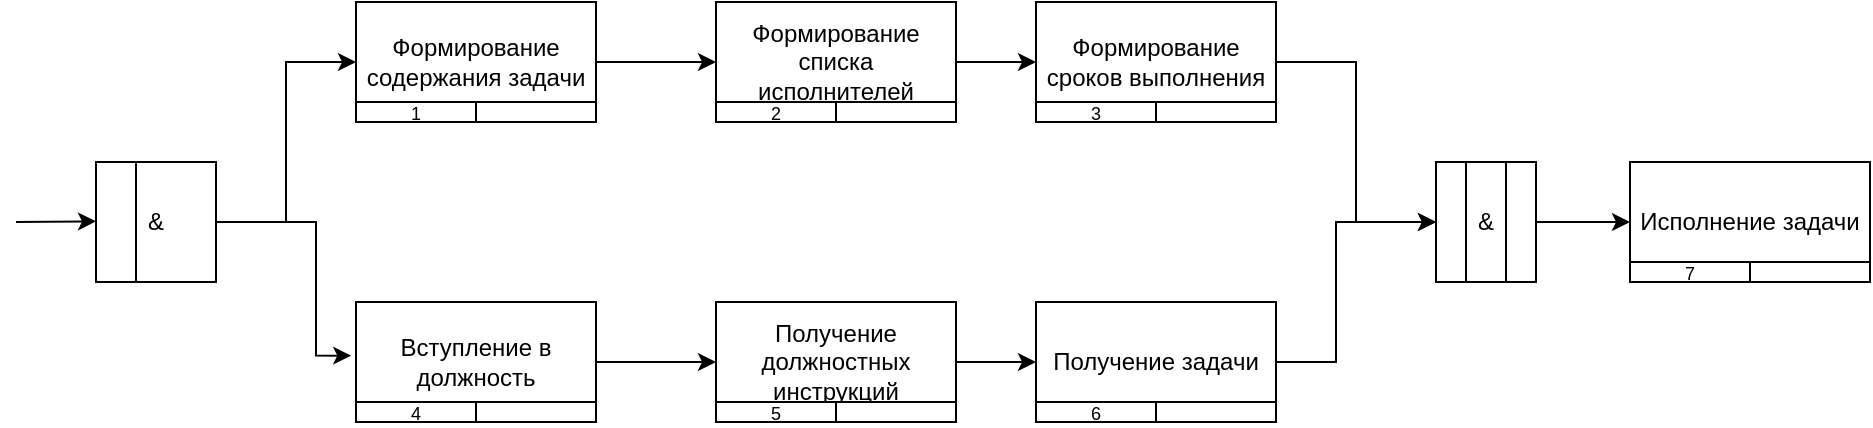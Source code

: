 <mxfile version="22.1.11" type="device">
  <diagram name="Страница — 1" id="LGUD6qhmJhBzkxLMAAoH">
    <mxGraphModel dx="660" dy="377" grid="1" gridSize="10" guides="1" tooltips="1" connect="1" arrows="1" fold="1" page="1" pageScale="1" pageWidth="827" pageHeight="1169" math="0" shadow="0">
      <root>
        <mxCell id="0" />
        <mxCell id="1" parent="0" />
        <mxCell id="uFWnFBS086z3aYGwaoIZ-31" style="edgeStyle=orthogonalEdgeStyle;rounded=0;orthogonalLoop=1;jettySize=auto;html=1;entryX=0;entryY=0.5;entryDx=0;entryDy=0;" edge="1" parent="1" source="uFWnFBS086z3aYGwaoIZ-1" target="uFWnFBS086z3aYGwaoIZ-4">
          <mxGeometry relative="1" as="geometry" />
        </mxCell>
        <mxCell id="uFWnFBS086z3aYGwaoIZ-1" value="&amp;amp;" style="rounded=0;whiteSpace=wrap;html=1;" vertex="1" parent="1">
          <mxGeometry x="60" y="320" width="60" height="60" as="geometry" />
        </mxCell>
        <mxCell id="uFWnFBS086z3aYGwaoIZ-2" value="" style="rounded=0;whiteSpace=wrap;html=1;" vertex="1" parent="1">
          <mxGeometry x="60" y="320" width="20" height="60" as="geometry" />
        </mxCell>
        <mxCell id="uFWnFBS086z3aYGwaoIZ-3" value="" style="endArrow=classic;html=1;rounded=0;" edge="1" parent="1">
          <mxGeometry width="50" height="50" relative="1" as="geometry">
            <mxPoint x="20" y="350" as="sourcePoint" />
            <mxPoint x="60" y="349.66" as="targetPoint" />
          </mxGeometry>
        </mxCell>
        <mxCell id="uFWnFBS086z3aYGwaoIZ-32" style="edgeStyle=orthogonalEdgeStyle;rounded=0;orthogonalLoop=1;jettySize=auto;html=1;entryX=0;entryY=0.5;entryDx=0;entryDy=0;" edge="1" parent="1" source="uFWnFBS086z3aYGwaoIZ-4" target="uFWnFBS086z3aYGwaoIZ-7">
          <mxGeometry relative="1" as="geometry" />
        </mxCell>
        <mxCell id="uFWnFBS086z3aYGwaoIZ-4" value="Формирование содержания задачи" style="rounded=0;whiteSpace=wrap;html=1;" vertex="1" parent="1">
          <mxGeometry x="190" y="240" width="120" height="60" as="geometry" />
        </mxCell>
        <mxCell id="uFWnFBS086z3aYGwaoIZ-5" value="" style="rounded=0;whiteSpace=wrap;html=1;" vertex="1" parent="1">
          <mxGeometry x="250" y="290" width="60" height="10" as="geometry" />
        </mxCell>
        <mxCell id="uFWnFBS086z3aYGwaoIZ-6" value="&lt;font style=&quot;font-size: 9px;&quot;&gt;1&lt;/font&gt;" style="rounded=0;whiteSpace=wrap;html=1;strokeWidth=1;" vertex="1" parent="1">
          <mxGeometry x="190" y="290" width="60" height="10" as="geometry" />
        </mxCell>
        <mxCell id="uFWnFBS086z3aYGwaoIZ-33" style="edgeStyle=orthogonalEdgeStyle;rounded=0;orthogonalLoop=1;jettySize=auto;html=1;entryX=0;entryY=0.5;entryDx=0;entryDy=0;" edge="1" parent="1" source="uFWnFBS086z3aYGwaoIZ-7" target="uFWnFBS086z3aYGwaoIZ-10">
          <mxGeometry relative="1" as="geometry" />
        </mxCell>
        <mxCell id="uFWnFBS086z3aYGwaoIZ-7" value="Формирование списка исполнителей" style="rounded=0;whiteSpace=wrap;html=1;" vertex="1" parent="1">
          <mxGeometry x="370" y="240" width="120" height="60" as="geometry" />
        </mxCell>
        <mxCell id="uFWnFBS086z3aYGwaoIZ-8" value="" style="rounded=0;whiteSpace=wrap;html=1;" vertex="1" parent="1">
          <mxGeometry x="430" y="290" width="60" height="10" as="geometry" />
        </mxCell>
        <mxCell id="uFWnFBS086z3aYGwaoIZ-9" value="&lt;font style=&quot;font-size: 9px;&quot;&gt;2&lt;/font&gt;" style="rounded=0;whiteSpace=wrap;html=1;strokeWidth=1;" vertex="1" parent="1">
          <mxGeometry x="370" y="290" width="60" height="10" as="geometry" />
        </mxCell>
        <mxCell id="uFWnFBS086z3aYGwaoIZ-10" value="Формирование сроков выполнения" style="rounded=0;whiteSpace=wrap;html=1;" vertex="1" parent="1">
          <mxGeometry x="530" y="240" width="120" height="60" as="geometry" />
        </mxCell>
        <mxCell id="uFWnFBS086z3aYGwaoIZ-11" value="" style="rounded=0;whiteSpace=wrap;html=1;" vertex="1" parent="1">
          <mxGeometry x="590" y="290" width="60" height="10" as="geometry" />
        </mxCell>
        <mxCell id="uFWnFBS086z3aYGwaoIZ-12" value="&lt;font style=&quot;font-size: 9px;&quot;&gt;3&lt;/font&gt;" style="rounded=0;whiteSpace=wrap;html=1;strokeWidth=1;" vertex="1" parent="1">
          <mxGeometry x="530" y="290" width="60" height="10" as="geometry" />
        </mxCell>
        <mxCell id="uFWnFBS086z3aYGwaoIZ-35" style="edgeStyle=orthogonalEdgeStyle;rounded=0;orthogonalLoop=1;jettySize=auto;html=1;entryX=0;entryY=0.5;entryDx=0;entryDy=0;" edge="1" parent="1" source="uFWnFBS086z3aYGwaoIZ-22" target="uFWnFBS086z3aYGwaoIZ-25">
          <mxGeometry relative="1" as="geometry" />
        </mxCell>
        <mxCell id="uFWnFBS086z3aYGwaoIZ-22" value="Вступление в должность" style="rounded=0;whiteSpace=wrap;html=1;" vertex="1" parent="1">
          <mxGeometry x="190" y="390" width="120" height="60" as="geometry" />
        </mxCell>
        <mxCell id="uFWnFBS086z3aYGwaoIZ-23" value="" style="rounded=0;whiteSpace=wrap;html=1;" vertex="1" parent="1">
          <mxGeometry x="250" y="440" width="60" height="10" as="geometry" />
        </mxCell>
        <mxCell id="uFWnFBS086z3aYGwaoIZ-24" value="&lt;font style=&quot;font-size: 9px;&quot;&gt;4&lt;/font&gt;" style="rounded=0;whiteSpace=wrap;html=1;strokeWidth=1;" vertex="1" parent="1">
          <mxGeometry x="190" y="440" width="60" height="10" as="geometry" />
        </mxCell>
        <mxCell id="uFWnFBS086z3aYGwaoIZ-25" value="Получение должностных инструкций" style="rounded=0;whiteSpace=wrap;html=1;" vertex="1" parent="1">
          <mxGeometry x="370" y="390" width="120" height="60" as="geometry" />
        </mxCell>
        <mxCell id="uFWnFBS086z3aYGwaoIZ-26" value="" style="rounded=0;whiteSpace=wrap;html=1;" vertex="1" parent="1">
          <mxGeometry x="430" y="440" width="60" height="10" as="geometry" />
        </mxCell>
        <mxCell id="uFWnFBS086z3aYGwaoIZ-27" value="&lt;font style=&quot;font-size: 9px;&quot;&gt;5&lt;/font&gt;" style="rounded=0;whiteSpace=wrap;html=1;strokeWidth=1;" vertex="1" parent="1">
          <mxGeometry x="370" y="440" width="60" height="10" as="geometry" />
        </mxCell>
        <mxCell id="uFWnFBS086z3aYGwaoIZ-41" style="edgeStyle=orthogonalEdgeStyle;rounded=0;orthogonalLoop=1;jettySize=auto;html=1;" edge="1" parent="1" source="uFWnFBS086z3aYGwaoIZ-28">
          <mxGeometry relative="1" as="geometry">
            <mxPoint x="730" y="350" as="targetPoint" />
            <Array as="points">
              <mxPoint x="680" y="420" />
              <mxPoint x="680" y="350" />
            </Array>
          </mxGeometry>
        </mxCell>
        <mxCell id="uFWnFBS086z3aYGwaoIZ-28" value="Получение задачи" style="rounded=0;whiteSpace=wrap;html=1;" vertex="1" parent="1">
          <mxGeometry x="530" y="390" width="120" height="60" as="geometry" />
        </mxCell>
        <mxCell id="uFWnFBS086z3aYGwaoIZ-29" value="" style="rounded=0;whiteSpace=wrap;html=1;" vertex="1" parent="1">
          <mxGeometry x="590" y="440" width="60" height="10" as="geometry" />
        </mxCell>
        <mxCell id="uFWnFBS086z3aYGwaoIZ-30" value="&lt;font style=&quot;font-size: 9px;&quot;&gt;6&lt;/font&gt;" style="rounded=0;whiteSpace=wrap;html=1;strokeWidth=1;" vertex="1" parent="1">
          <mxGeometry x="530" y="440" width="60" height="10" as="geometry" />
        </mxCell>
        <mxCell id="uFWnFBS086z3aYGwaoIZ-34" style="edgeStyle=orthogonalEdgeStyle;rounded=0;orthogonalLoop=1;jettySize=auto;html=1;entryX=-0.02;entryY=0.447;entryDx=0;entryDy=0;entryPerimeter=0;exitX=1;exitY=0.5;exitDx=0;exitDy=0;" edge="1" parent="1" source="uFWnFBS086z3aYGwaoIZ-1" target="uFWnFBS086z3aYGwaoIZ-22">
          <mxGeometry relative="1" as="geometry">
            <Array as="points">
              <mxPoint x="170" y="350" />
              <mxPoint x="170" y="417" />
            </Array>
          </mxGeometry>
        </mxCell>
        <mxCell id="uFWnFBS086z3aYGwaoIZ-36" style="edgeStyle=orthogonalEdgeStyle;rounded=0;orthogonalLoop=1;jettySize=auto;html=1;entryX=0;entryY=0.5;entryDx=0;entryDy=0;" edge="1" parent="1" source="uFWnFBS086z3aYGwaoIZ-25" target="uFWnFBS086z3aYGwaoIZ-28">
          <mxGeometry relative="1" as="geometry" />
        </mxCell>
        <mxCell id="uFWnFBS086z3aYGwaoIZ-46" style="edgeStyle=orthogonalEdgeStyle;rounded=0;orthogonalLoop=1;jettySize=auto;html=1;entryX=0;entryY=0.5;entryDx=0;entryDy=0;" edge="1" parent="1" source="uFWnFBS086z3aYGwaoIZ-38" target="uFWnFBS086z3aYGwaoIZ-43">
          <mxGeometry relative="1" as="geometry" />
        </mxCell>
        <mxCell id="uFWnFBS086z3aYGwaoIZ-38" value="" style="rounded=0;whiteSpace=wrap;html=1;" vertex="1" parent="1">
          <mxGeometry x="730" y="320" width="50" height="60" as="geometry" />
        </mxCell>
        <mxCell id="uFWnFBS086z3aYGwaoIZ-39" value="&amp;amp;" style="rounded=0;whiteSpace=wrap;html=1;" vertex="1" parent="1">
          <mxGeometry x="745" y="320" width="20" height="60" as="geometry" />
        </mxCell>
        <mxCell id="uFWnFBS086z3aYGwaoIZ-40" style="edgeStyle=orthogonalEdgeStyle;rounded=0;orthogonalLoop=1;jettySize=auto;html=1;entryX=0;entryY=0.5;entryDx=0;entryDy=0;" edge="1" parent="1" source="uFWnFBS086z3aYGwaoIZ-10" target="uFWnFBS086z3aYGwaoIZ-38">
          <mxGeometry relative="1" as="geometry" />
        </mxCell>
        <mxCell id="uFWnFBS086z3aYGwaoIZ-43" value="Исполнение задачи" style="rounded=0;whiteSpace=wrap;html=1;" vertex="1" parent="1">
          <mxGeometry x="827" y="320" width="120" height="60" as="geometry" />
        </mxCell>
        <mxCell id="uFWnFBS086z3aYGwaoIZ-44" value="" style="rounded=0;whiteSpace=wrap;html=1;" vertex="1" parent="1">
          <mxGeometry x="887" y="370" width="60" height="10" as="geometry" />
        </mxCell>
        <mxCell id="uFWnFBS086z3aYGwaoIZ-45" value="&lt;font style=&quot;font-size: 9px;&quot;&gt;7&lt;/font&gt;" style="rounded=0;whiteSpace=wrap;html=1;strokeWidth=1;" vertex="1" parent="1">
          <mxGeometry x="827" y="370" width="60" height="10" as="geometry" />
        </mxCell>
      </root>
    </mxGraphModel>
  </diagram>
</mxfile>
